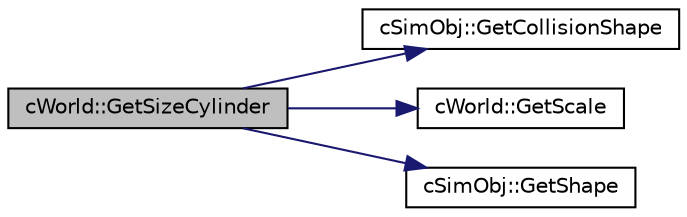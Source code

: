 digraph "cWorld::GetSizeCylinder"
{
 // LATEX_PDF_SIZE
  edge [fontname="Helvetica",fontsize="10",labelfontname="Helvetica",labelfontsize="10"];
  node [fontname="Helvetica",fontsize="10",shape=record];
  rankdir="LR";
  Node1 [label="cWorld::GetSizeCylinder",height=0.2,width=0.4,color="black", fillcolor="grey75", style="filled", fontcolor="black",tooltip=" "];
  Node1 -> Node2 [color="midnightblue",fontsize="10",style="solid",fontname="Helvetica"];
  Node2 [label="cSimObj::GetCollisionShape",height=0.2,width=0.4,color="black", fillcolor="white", style="filled",URL="$classc_sim_obj.html#a88e09c071e45f752605e2f33558dd921",tooltip=" "];
  Node1 -> Node3 [color="midnightblue",fontsize="10",style="solid",fontname="Helvetica"];
  Node3 [label="cWorld::GetScale",height=0.2,width=0.4,color="black", fillcolor="white", style="filled",URL="$classc_world.html#a45df46e343f8a8d266ab93e577460b2a",tooltip=" "];
  Node1 -> Node4 [color="midnightblue",fontsize="10",style="solid",fontname="Helvetica"];
  Node4 [label="cSimObj::GetShape",height=0.2,width=0.4,color="black", fillcolor="white", style="filled",URL="$classc_sim_obj.html#aff15bf6696e8dd24ff98f976aabd82d4",tooltip=" "];
}
